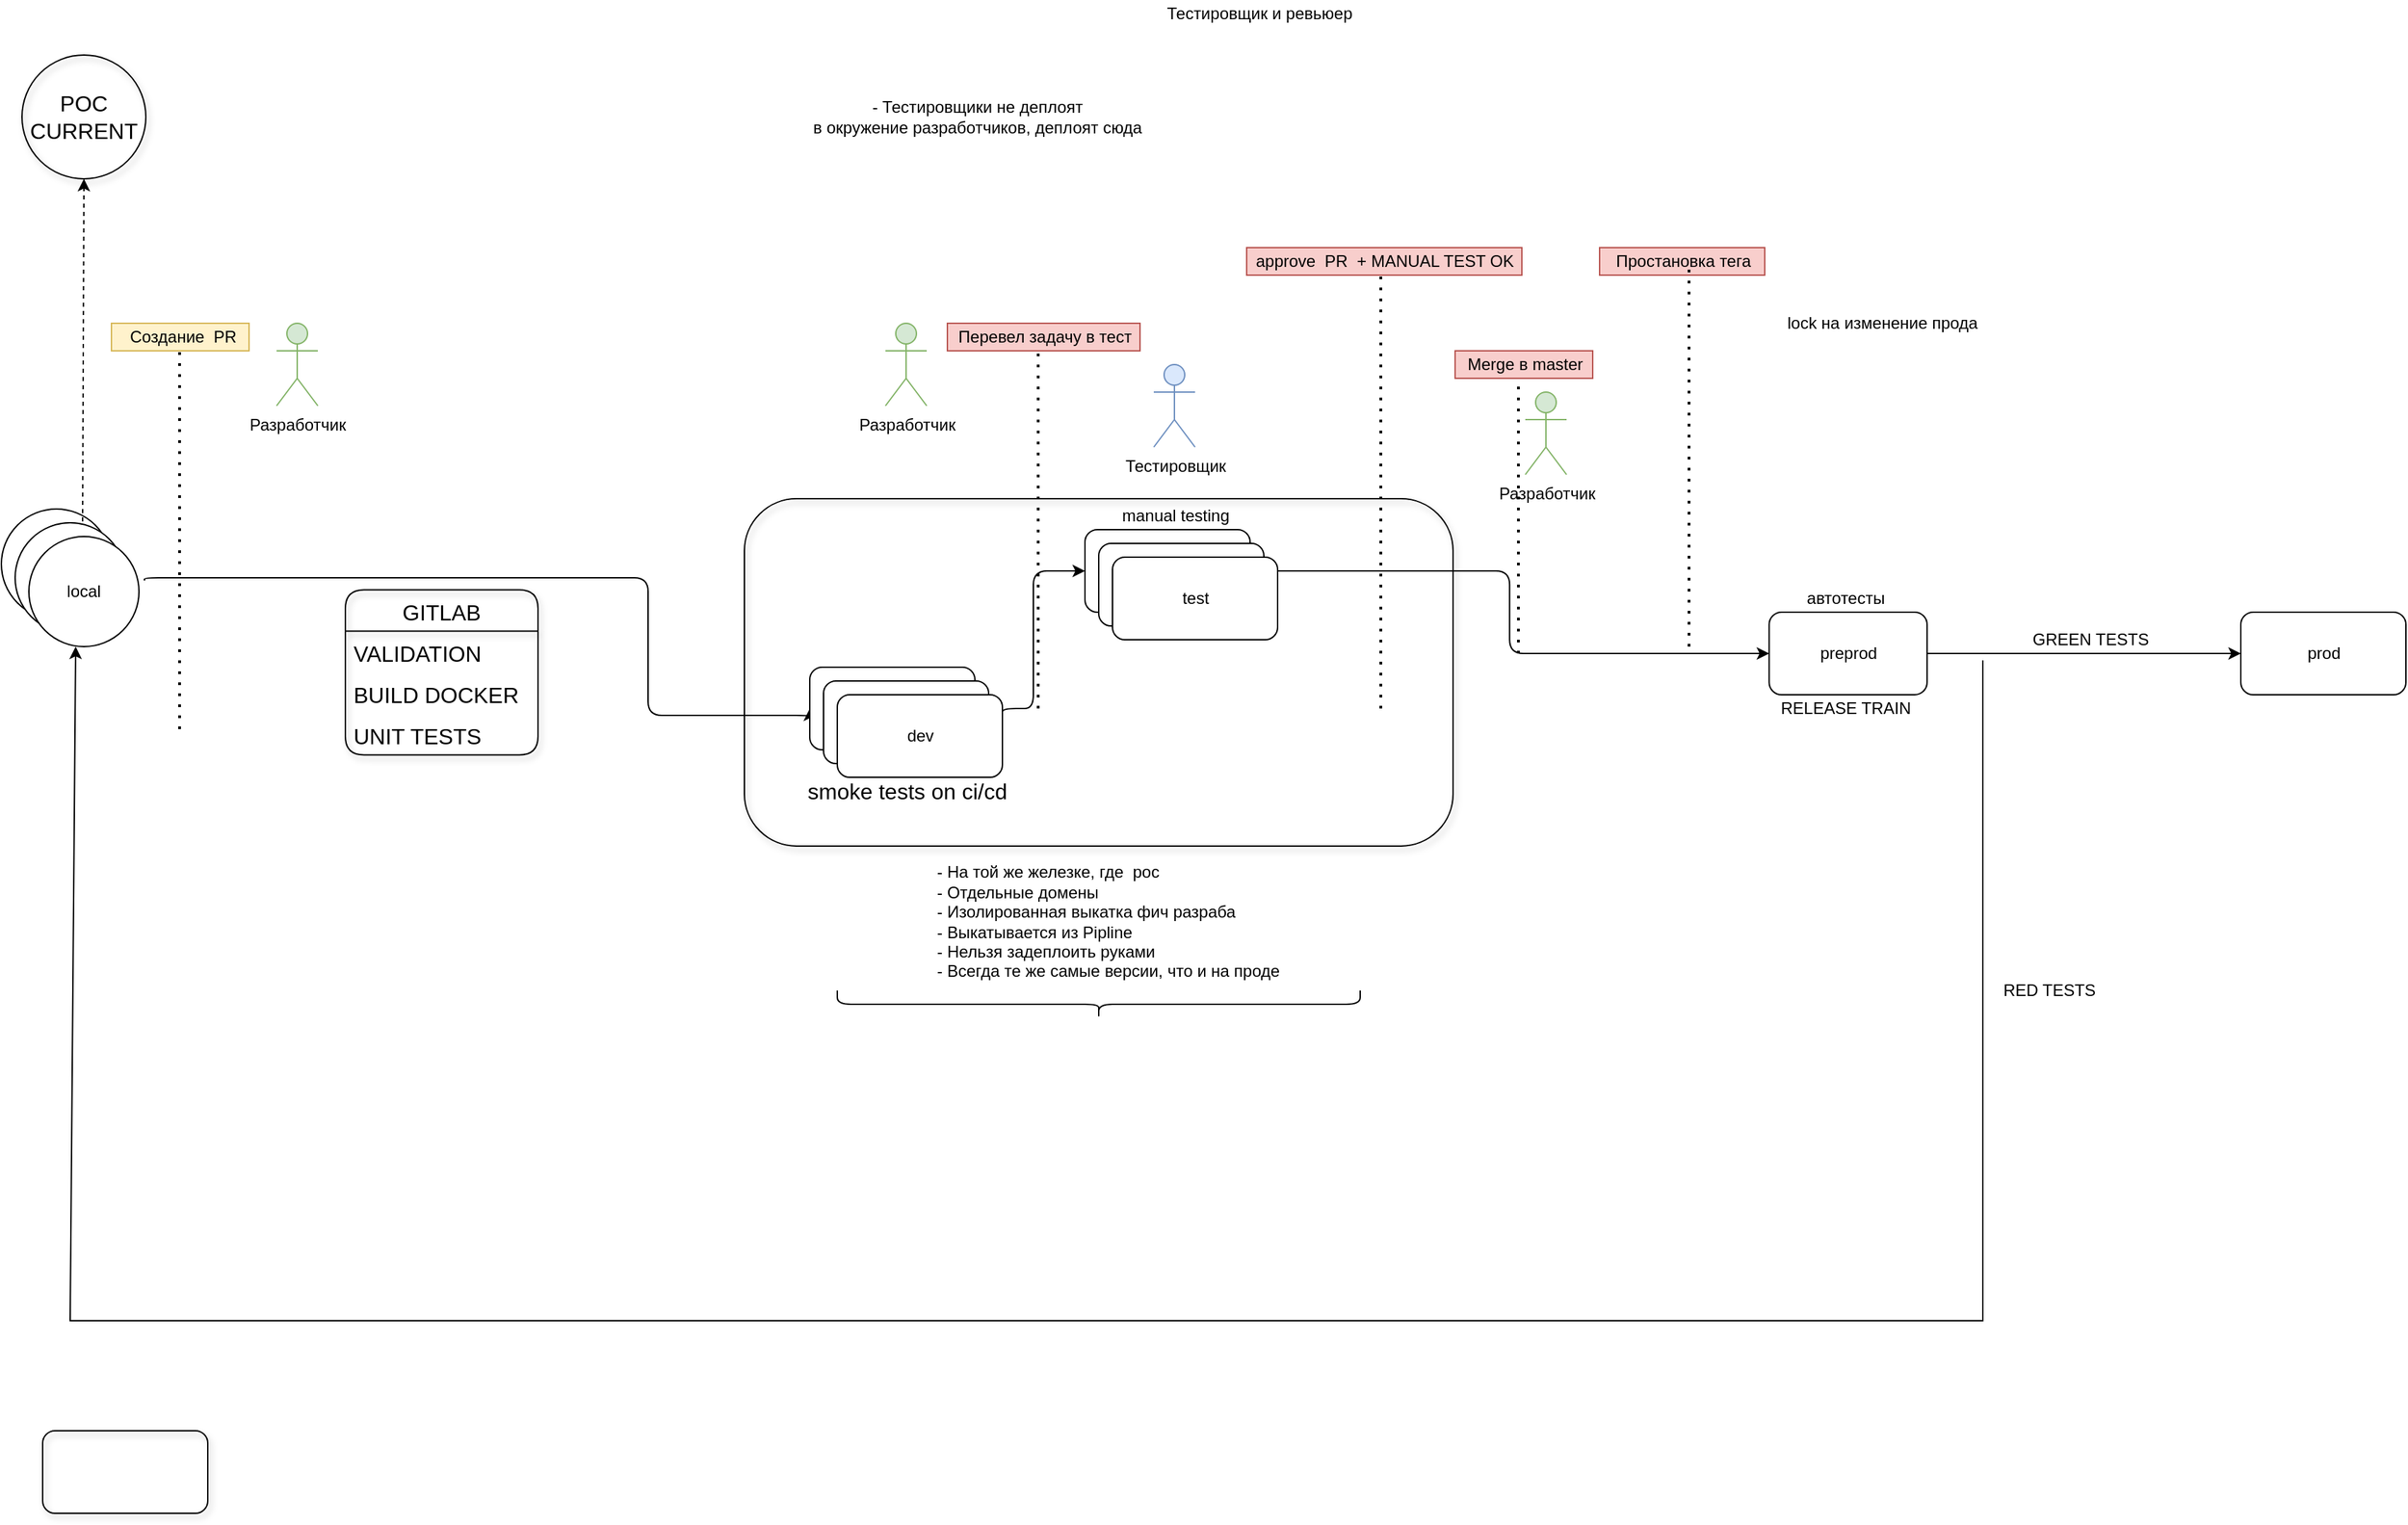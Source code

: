 <mxfile version="16.6.6" type="github">
  <diagram id="PFAnDH3gtrbqB2gCXGx1" name="Page-1">
    <mxGraphModel dx="1315" dy="932" grid="1" gridSize="10" guides="1" tooltips="1" connect="1" arrows="1" fold="1" page="1" pageScale="1" pageWidth="827" pageHeight="1169" math="0" shadow="0">
      <root>
        <mxCell id="0" />
        <mxCell id="1" parent="0" />
        <mxCell id="9HsZCRTBpWa72TdeDrr3-60" value="" style="whiteSpace=wrap;html=1;labelBackgroundColor=none;rounded=1;shadow=1;gradientColor=#ffffff;fillColor=none;" vertex="1" parent="1">
          <mxGeometry x="550" y="402.5" width="515" height="252.5" as="geometry" />
        </mxCell>
        <mxCell id="9HsZCRTBpWa72TdeDrr3-3" style="edgeStyle=orthogonalEdgeStyle;rounded=1;orthogonalLoop=1;jettySize=auto;html=1;exitX=1.05;exitY=0.4;exitDx=0;exitDy=0;entryX=0;entryY=0.5;entryDx=0;entryDy=0;fillColor=default;exitPerimeter=0;" edge="1" parent="1" target="9HsZCRTBpWa72TdeDrr3-6" source="9HsZCRTBpWa72TdeDrr3-18">
          <mxGeometry relative="1" as="geometry">
            <mxPoint x="310" y="450" as="sourcePoint" />
            <Array as="points">
              <mxPoint x="114" y="460" />
              <mxPoint x="480" y="460" />
              <mxPoint x="480" y="560" />
              <mxPoint x="598" y="560" />
            </Array>
          </mxGeometry>
        </mxCell>
        <mxCell id="9HsZCRTBpWa72TdeDrr3-4" style="edgeStyle=orthogonalEdgeStyle;rounded=1;orthogonalLoop=1;jettySize=auto;html=1;exitX=1;exitY=0.5;exitDx=0;exitDy=0;entryX=0;entryY=0.5;entryDx=0;entryDy=0;fillColor=default;" edge="1" parent="1" source="9HsZCRTBpWa72TdeDrr3-31" target="9HsZCRTBpWa72TdeDrr3-9">
          <mxGeometry relative="1" as="geometry">
            <mxPoint x="1139.5" y="415" as="sourcePoint" />
          </mxGeometry>
        </mxCell>
        <mxCell id="9HsZCRTBpWa72TdeDrr3-5" style="edgeStyle=orthogonalEdgeStyle;rounded=1;orthogonalLoop=1;jettySize=auto;html=1;exitX=1;exitY=0.25;exitDx=0;exitDy=0;fillColor=default;entryX=0;entryY=0.5;entryDx=0;entryDy=0;" edge="1" parent="1" source="9HsZCRTBpWa72TdeDrr3-44" target="9HsZCRTBpWa72TdeDrr3-31">
          <mxGeometry relative="1" as="geometry">
            <mxPoint x="955.5" y="445" as="targetPoint" />
            <Array as="points">
              <mxPoint x="738" y="555" />
              <mxPoint x="760" y="555" />
              <mxPoint x="760" y="455" />
            </Array>
          </mxGeometry>
        </mxCell>
        <mxCell id="9HsZCRTBpWa72TdeDrr3-6" value="dev" style="rounded=1;whiteSpace=wrap;html=1;" vertex="1" parent="1">
          <mxGeometry x="597.5" y="525" width="120" height="60" as="geometry" />
        </mxCell>
        <mxCell id="9HsZCRTBpWa72TdeDrr3-7" style="edgeStyle=orthogonalEdgeStyle;rounded=1;orthogonalLoop=1;jettySize=auto;html=1;exitX=1;exitY=0.5;exitDx=0;exitDy=0;fillColor=default;" edge="1" parent="1" source="9HsZCRTBpWa72TdeDrr3-9" target="9HsZCRTBpWa72TdeDrr3-10">
          <mxGeometry relative="1" as="geometry" />
        </mxCell>
        <mxCell id="9HsZCRTBpWa72TdeDrr3-10" value="prod" style="rounded=1;whiteSpace=wrap;html=1;" vertex="1" parent="1">
          <mxGeometry x="1637.5" y="485" width="120" height="60" as="geometry" />
        </mxCell>
        <mxCell id="9HsZCRTBpWa72TdeDrr3-12" value="- На той же железке, где&amp;nbsp; poc&lt;br&gt;- Отдельные домены&lt;br&gt;- Изолированная выкатка фич разраба&lt;br&gt;- Выкатывается из Pipline&lt;br&gt;- Нельзя задеплоить руками&lt;br&gt;- Всегда те же самые версии, что и на проде" style="text;html=1;align=left;verticalAlign=middle;resizable=0;points=[];autosize=1;strokeColor=none;fillColor=none;" vertex="1" parent="1">
          <mxGeometry x="687.5" y="665" width="270" height="90" as="geometry" />
        </mxCell>
        <mxCell id="9HsZCRTBpWa72TdeDrr3-13" value="- Тестировщики не деплоят &lt;br&gt;в окружение разработчиков, деплоят сюда" style="text;html=1;align=center;verticalAlign=middle;resizable=0;points=[];autosize=1;strokeColor=none;fillColor=none;" vertex="1" parent="1">
          <mxGeometry x="589" y="110" width="260" height="30" as="geometry" />
        </mxCell>
        <mxCell id="9HsZCRTBpWa72TdeDrr3-14" value="Разработчик" style="shape=umlActor;verticalLabelPosition=bottom;verticalAlign=top;html=1;outlineConnect=0;fillColor=#d5e8d4;strokeColor=#82b366;" vertex="1" parent="1">
          <mxGeometry x="210" y="275" width="30" height="60" as="geometry" />
        </mxCell>
        <mxCell id="9HsZCRTBpWa72TdeDrr3-16" value="local" style="ellipse;whiteSpace=wrap;html=1;aspect=fixed;" vertex="1" parent="1">
          <mxGeometry x="10" y="410" width="80" height="80" as="geometry" />
        </mxCell>
        <mxCell id="9HsZCRTBpWa72TdeDrr3-17" value="local" style="ellipse;whiteSpace=wrap;html=1;aspect=fixed;" vertex="1" parent="1">
          <mxGeometry x="20" y="420" width="80" height="80" as="geometry" />
        </mxCell>
        <mxCell id="9HsZCRTBpWa72TdeDrr3-75" style="edgeStyle=none;rounded=0;orthogonalLoop=1;jettySize=auto;html=1;exitX=0.613;exitY=-0.012;exitDx=0;exitDy=0;fontSize=16;dashed=1;entryX=0.5;entryY=1;entryDx=0;entryDy=0;exitPerimeter=0;" edge="1" parent="1" source="9HsZCRTBpWa72TdeDrr3-17" target="9HsZCRTBpWa72TdeDrr3-76">
          <mxGeometry relative="1" as="geometry">
            <mxPoint x="350" y="200" as="targetPoint" />
          </mxGeometry>
        </mxCell>
        <mxCell id="9HsZCRTBpWa72TdeDrr3-18" value="local" style="ellipse;whiteSpace=wrap;html=1;aspect=fixed;" vertex="1" parent="1">
          <mxGeometry x="30" y="430" width="80" height="80" as="geometry" />
        </mxCell>
        <mxCell id="9HsZCRTBpWa72TdeDrr3-19" value="" style="endArrow=none;dashed=1;html=1;dashPattern=1 3;strokeWidth=2;rounded=0;" edge="1" parent="1">
          <mxGeometry width="50" height="50" relative="1" as="geometry">
            <mxPoint x="139.5" y="570" as="sourcePoint" />
            <mxPoint x="139.5" y="290" as="targetPoint" />
          </mxGeometry>
        </mxCell>
        <mxCell id="9HsZCRTBpWa72TdeDrr3-20" value="&amp;nbsp;Создание&amp;nbsp; PR" style="text;html=1;align=center;verticalAlign=middle;resizable=0;points=[];autosize=1;strokeColor=#d6b656;fillColor=#fff2cc;" vertex="1" parent="1">
          <mxGeometry x="90" y="275" width="100" height="20" as="geometry" />
        </mxCell>
        <mxCell id="9HsZCRTBpWa72TdeDrr3-21" value="" style="group" vertex="1" connectable="0" parent="1">
          <mxGeometry x="1066.5" y="295" width="100" height="220" as="geometry" />
        </mxCell>
        <mxCell id="9HsZCRTBpWa72TdeDrr3-22" value="" style="endArrow=none;dashed=1;html=1;dashPattern=1 3;strokeWidth=2;rounded=0;" edge="1" parent="9HsZCRTBpWa72TdeDrr3-21">
          <mxGeometry width="50" height="50" relative="1" as="geometry">
            <mxPoint x="46" y="220" as="sourcePoint" />
            <mxPoint x="46" as="targetPoint" />
          </mxGeometry>
        </mxCell>
        <mxCell id="9HsZCRTBpWa72TdeDrr3-23" value="Merge в master" style="text;html=1;align=center;verticalAlign=middle;resizable=0;points=[];autosize=1;strokeColor=#b85450;fillColor=#f8cecc;" vertex="1" parent="9HsZCRTBpWa72TdeDrr3-21">
          <mxGeometry width="100" height="20" as="geometry" />
        </mxCell>
        <mxCell id="9HsZCRTBpWa72TdeDrr3-52" value="Разработчик" style="shape=umlActor;verticalLabelPosition=bottom;verticalAlign=top;html=1;outlineConnect=0;fillColor=#d5e8d4;strokeColor=#82b366;" vertex="1" parent="9HsZCRTBpWa72TdeDrr3-21">
          <mxGeometry x="51" y="30" width="30" height="60" as="geometry" />
        </mxCell>
        <mxCell id="9HsZCRTBpWa72TdeDrr3-24" value="" style="group" vertex="1" connectable="0" parent="1">
          <mxGeometry x="966.5" y="225" width="100" height="330" as="geometry" />
        </mxCell>
        <mxCell id="9HsZCRTBpWa72TdeDrr3-25" value="" style="endArrow=none;dashed=1;html=1;dashPattern=1 3;strokeWidth=2;rounded=0;" edge="1" parent="9HsZCRTBpWa72TdeDrr3-24">
          <mxGeometry width="50" height="50" relative="1" as="geometry">
            <mxPoint x="46" y="330" as="sourcePoint" />
            <mxPoint x="46" as="targetPoint" />
          </mxGeometry>
        </mxCell>
        <mxCell id="9HsZCRTBpWa72TdeDrr3-27" value="" style="group" vertex="1" connectable="0" parent="1">
          <mxGeometry x="717.5" y="275" width="160" height="280" as="geometry" />
        </mxCell>
        <mxCell id="9HsZCRTBpWa72TdeDrr3-28" value="" style="endArrow=none;dashed=1;html=1;dashPattern=1 3;strokeWidth=2;rounded=0;" edge="1" parent="9HsZCRTBpWa72TdeDrr3-27">
          <mxGeometry width="50" height="50" relative="1" as="geometry">
            <mxPoint x="46" y="280" as="sourcePoint" />
            <mxPoint x="46" as="targetPoint" />
          </mxGeometry>
        </mxCell>
        <mxCell id="9HsZCRTBpWa72TdeDrr3-29" value="Перевел задачу в тест" style="text;html=1;align=center;verticalAlign=middle;resizable=0;points=[];autosize=1;strokeColor=#b85450;fillColor=#f8cecc;" vertex="1" parent="9HsZCRTBpWa72TdeDrr3-27">
          <mxGeometry x="-20" width="140" height="20" as="geometry" />
        </mxCell>
        <mxCell id="9HsZCRTBpWa72TdeDrr3-30" value="Тестировщик" style="shape=umlActor;verticalLabelPosition=bottom;verticalAlign=top;html=1;outlineConnect=0;fillColor=#dae8fc;strokeColor=#6c8ebf;direction=east;" vertex="1" parent="9HsZCRTBpWa72TdeDrr3-27">
          <mxGeometry x="130" y="30" width="30" height="60" as="geometry" />
        </mxCell>
        <mxCell id="9HsZCRTBpWa72TdeDrr3-31" value="test" style="rounded=1;whiteSpace=wrap;html=1;" vertex="1" parent="1">
          <mxGeometry x="797.5" y="425" width="120" height="60" as="geometry" />
        </mxCell>
        <mxCell id="9HsZCRTBpWa72TdeDrr3-38" value="Тестировщик и ревьюер" style="text;html=1;align=center;verticalAlign=middle;resizable=0;points=[];autosize=1;strokeColor=none;fillColor=none;" vertex="1" parent="1">
          <mxGeometry x="849" y="40" width="150" height="20" as="geometry" />
        </mxCell>
        <mxCell id="9HsZCRTBpWa72TdeDrr3-39" value="&amp;nbsp;lock на изменение прода" style="text;html=1;align=center;verticalAlign=middle;resizable=0;points=[];autosize=1;strokeColor=none;fillColor=none;" vertex="1" parent="1">
          <mxGeometry x="1294.5" y="265" width="160" height="20" as="geometry" />
        </mxCell>
        <mxCell id="9HsZCRTBpWa72TdeDrr3-40" value="" style="group" vertex="1" connectable="0" parent="1">
          <mxGeometry x="1387.5" y="295" width="110" height="280" as="geometry" />
        </mxCell>
        <mxCell id="9HsZCRTBpWa72TdeDrr3-9" value="preprod" style="rounded=1;whiteSpace=wrap;html=1;" vertex="1" parent="9HsZCRTBpWa72TdeDrr3-40">
          <mxGeometry x="-92.783" y="190" width="114.783" height="60" as="geometry" />
        </mxCell>
        <mxCell id="9HsZCRTBpWa72TdeDrr3-32" value="автотесты" style="text;html=1;align=center;verticalAlign=middle;resizable=0;points=[];autosize=1;strokeColor=none;fillColor=none;" vertex="1" parent="9HsZCRTBpWa72TdeDrr3-40">
          <mxGeometry x="-72.696" y="170" width="70" height="20" as="geometry" />
        </mxCell>
        <mxCell id="9HsZCRTBpWa72TdeDrr3-43" value="dev" style="rounded=1;whiteSpace=wrap;html=1;" vertex="1" parent="1">
          <mxGeometry x="607.5" y="535" width="120" height="60" as="geometry" />
        </mxCell>
        <mxCell id="9HsZCRTBpWa72TdeDrr3-44" value="dev" style="rounded=1;whiteSpace=wrap;html=1;" vertex="1" parent="1">
          <mxGeometry x="617.5" y="545" width="120" height="60" as="geometry" />
        </mxCell>
        <mxCell id="9HsZCRTBpWa72TdeDrr3-45" value="test" style="rounded=1;whiteSpace=wrap;html=1;" vertex="1" parent="1">
          <mxGeometry x="807.5" y="435" width="120" height="60" as="geometry" />
        </mxCell>
        <mxCell id="9HsZCRTBpWa72TdeDrr3-46" value="test" style="rounded=1;whiteSpace=wrap;html=1;" vertex="1" parent="1">
          <mxGeometry x="817.5" y="445" width="120" height="60" as="geometry" />
        </mxCell>
        <mxCell id="9HsZCRTBpWa72TdeDrr3-47" value="" style="shape=curlyBracket;whiteSpace=wrap;html=1;rounded=1;flipH=1;rotation=90;" vertex="1" parent="1">
          <mxGeometry x="797.5" y="580" width="20" height="380" as="geometry" />
        </mxCell>
        <mxCell id="9HsZCRTBpWa72TdeDrr3-42" value="Простановка тега" style="text;html=1;align=center;verticalAlign=middle;resizable=0;points=[];autosize=1;strokeColor=#b85450;fillColor=#f8cecc;" vertex="1" parent="1">
          <mxGeometry x="1171.5" y="220" width="120" height="20" as="geometry" />
        </mxCell>
        <mxCell id="9HsZCRTBpWa72TdeDrr3-41" value="" style="endArrow=none;dashed=1;html=1;dashPattern=1 3;strokeWidth=2;rounded=0;" edge="1" parent="1">
          <mxGeometry width="50" height="50" relative="1" as="geometry">
            <mxPoint x="1236.5" y="510" as="sourcePoint" />
            <mxPoint x="1236.5" y="230" as="targetPoint" />
          </mxGeometry>
        </mxCell>
        <mxCell id="9HsZCRTBpWa72TdeDrr3-49" value="manual testing" style="text;html=1;resizable=0;autosize=1;align=center;verticalAlign=middle;points=[];fillColor=none;strokeColor=none;rounded=0;" vertex="1" parent="1">
          <mxGeometry x="817.5" y="405" width="90" height="20" as="geometry" />
        </mxCell>
        <mxCell id="9HsZCRTBpWa72TdeDrr3-79" value="" style="edgeStyle=none;rounded=0;orthogonalLoop=1;jettySize=auto;html=1;dashed=1;fontSize=16;" edge="1" parent="1" source="9HsZCRTBpWa72TdeDrr3-48" target="9HsZCRTBpWa72TdeDrr3-44">
          <mxGeometry relative="1" as="geometry" />
        </mxCell>
        <mxCell id="9HsZCRTBpWa72TdeDrr3-48" value="smoke tests on ci/cd" style="text;html=1;resizable=0;autosize=1;align=center;verticalAlign=middle;points=[];fillColor=none;strokeColor=none;rounded=0;fontSize=16;" vertex="1" parent="1">
          <mxGeometry x="587.5" y="605" width="160" height="20" as="geometry" />
        </mxCell>
        <mxCell id="9HsZCRTBpWa72TdeDrr3-26" value="approve&amp;nbsp; PR&amp;nbsp; + MANUAL TEST OK" style="text;html=1;align=center;verticalAlign=middle;resizable=0;points=[];autosize=1;strokeColor=#b85450;fillColor=#f8cecc;" vertex="1" parent="1">
          <mxGeometry x="915" y="220" width="200" height="20" as="geometry" />
        </mxCell>
        <mxCell id="9HsZCRTBpWa72TdeDrr3-55" value="RELEASE TRAIN" style="text;html=1;resizable=0;autosize=1;align=center;verticalAlign=middle;points=[];fillColor=none;strokeColor=none;rounded=0;" vertex="1" parent="1">
          <mxGeometry x="1294.5" y="545" width="110" height="20" as="geometry" />
        </mxCell>
        <mxCell id="9HsZCRTBpWa72TdeDrr3-56" value="GREEN TESTS" style="text;html=1;resizable=0;autosize=1;align=center;verticalAlign=middle;points=[];fillColor=none;strokeColor=none;rounded=0;" vertex="1" parent="1">
          <mxGeometry x="1477.5" y="495" width="100" height="20" as="geometry" />
        </mxCell>
        <mxCell id="9HsZCRTBpWa72TdeDrr3-58" value="" style="edgeStyle=none;rounded=0;orthogonalLoop=1;jettySize=auto;html=1;entryX=0.425;entryY=1;entryDx=0;entryDy=0;entryPerimeter=0;" edge="1" parent="1" target="9HsZCRTBpWa72TdeDrr3-18">
          <mxGeometry relative="1" as="geometry">
            <mxPoint x="1450" y="520" as="sourcePoint" />
            <mxPoint x="50" y="750" as="targetPoint" />
            <Array as="points">
              <mxPoint x="1450" y="1000" />
              <mxPoint x="60" y="1000" />
            </Array>
          </mxGeometry>
        </mxCell>
        <mxCell id="9HsZCRTBpWa72TdeDrr3-59" value="RED TESTS" style="text;html=1;resizable=0;autosize=1;align=center;verticalAlign=middle;points=[];fillColor=none;strokeColor=none;rounded=0;" vertex="1" parent="1">
          <mxGeometry x="1457.5" y="750" width="80" height="20" as="geometry" />
        </mxCell>
        <mxCell id="9HsZCRTBpWa72TdeDrr3-67" value="GITLAB" style="swimlane;fontStyle=0;childLayout=stackLayout;horizontal=1;startSize=30;horizontalStack=0;resizeParent=1;resizeParentMax=0;resizeLast=0;collapsible=1;marginBottom=0;rounded=1;shadow=1;labelBackgroundColor=none;fontSize=16;fillColor=none;gradientColor=#ffffff;" vertex="1" parent="1">
          <mxGeometry x="260" y="468.75" width="140" height="120" as="geometry" />
        </mxCell>
        <mxCell id="9HsZCRTBpWa72TdeDrr3-68" value="VALIDATION" style="text;strokeColor=none;fillColor=none;align=left;verticalAlign=middle;spacingLeft=4;spacingRight=4;overflow=hidden;points=[[0,0.5],[1,0.5]];portConstraint=eastwest;rotatable=0;rounded=1;shadow=1;labelBackgroundColor=none;fontSize=16;" vertex="1" parent="9HsZCRTBpWa72TdeDrr3-67">
          <mxGeometry y="30" width="140" height="30" as="geometry" />
        </mxCell>
        <mxCell id="9HsZCRTBpWa72TdeDrr3-69" value="BUILD DOCKER" style="text;strokeColor=none;fillColor=none;align=left;verticalAlign=middle;spacingLeft=4;spacingRight=4;overflow=hidden;points=[[0,0.5],[1,0.5]];portConstraint=eastwest;rotatable=0;rounded=1;shadow=1;labelBackgroundColor=none;fontSize=16;" vertex="1" parent="9HsZCRTBpWa72TdeDrr3-67">
          <mxGeometry y="60" width="140" height="30" as="geometry" />
        </mxCell>
        <mxCell id="9HsZCRTBpWa72TdeDrr3-70" value="UNIT TESTS" style="text;strokeColor=none;fillColor=none;align=left;verticalAlign=middle;spacingLeft=4;spacingRight=4;overflow=hidden;points=[[0,0.5],[1,0.5]];portConstraint=eastwest;rotatable=0;rounded=1;shadow=1;labelBackgroundColor=none;fontSize=16;" vertex="1" parent="9HsZCRTBpWa72TdeDrr3-67">
          <mxGeometry y="90" width="140" height="30" as="geometry" />
        </mxCell>
        <mxCell id="9HsZCRTBpWa72TdeDrr3-76" value="POC&lt;br&gt;CURRENT" style="ellipse;whiteSpace=wrap;html=1;aspect=fixed;rounded=1;shadow=1;labelBackgroundColor=none;fontSize=16;fillColor=none;gradientColor=#ffffff;" vertex="1" parent="1">
          <mxGeometry x="25" y="80" width="90" height="90" as="geometry" />
        </mxCell>
        <mxCell id="9HsZCRTBpWa72TdeDrr3-78" value="Разработчик" style="shape=umlActor;verticalLabelPosition=bottom;verticalAlign=top;html=1;outlineConnect=0;fillColor=#d5e8d4;strokeColor=#82b366;" vertex="1" parent="1">
          <mxGeometry x="652.5" y="275" width="30" height="60" as="geometry" />
        </mxCell>
        <mxCell id="9HsZCRTBpWa72TdeDrr3-80" value="" style="rounded=1;whiteSpace=wrap;html=1;shadow=1;labelBackgroundColor=none;fontSize=16;fillColor=none;gradientColor=#ffffff;" vertex="1" parent="1">
          <mxGeometry x="40" y="1080" width="120" height="60" as="geometry" />
        </mxCell>
      </root>
    </mxGraphModel>
  </diagram>
</mxfile>
